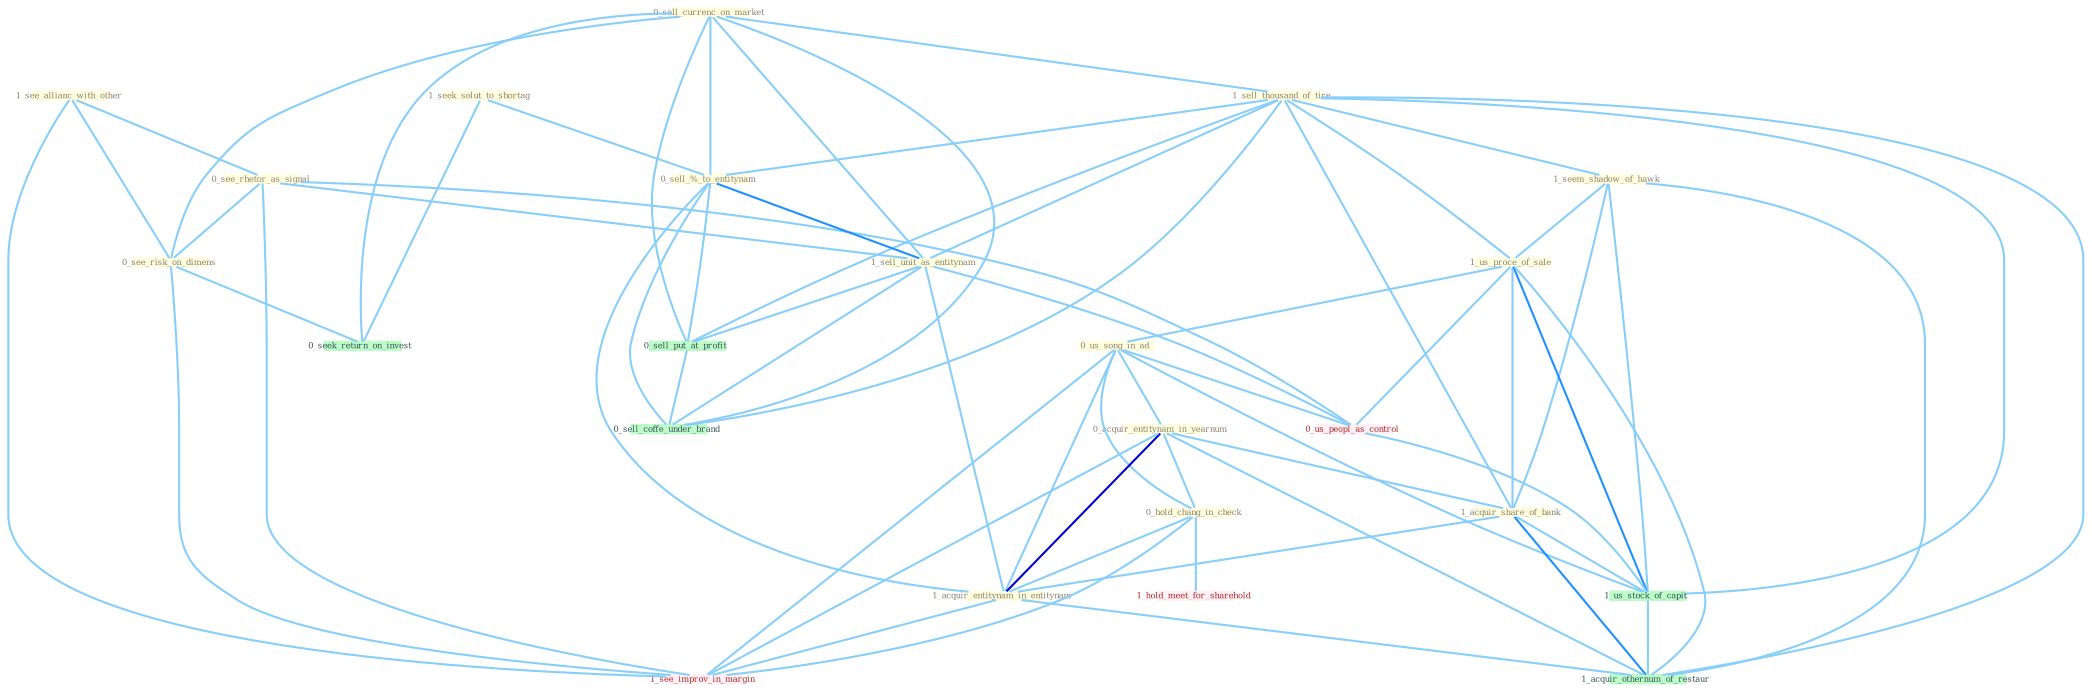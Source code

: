 Graph G{ 
    node
    [shape=polygon,style=filled,width=.5,height=.06,color="#BDFCC9",fixedsize=true,fontsize=4,
    fontcolor="#2f4f4f"];
    {node
    [color="#ffffe0", fontcolor="#8b7d6b"] "1_see_allianc_with_other " "0_sell_currenc_on_market " "1_sell_thousand_of_tire " "1_seem_shadow_of_hawk " "1_us_proce_of_sale " "1_seek_solut_to_shortag " "0_us_song_in_ad " "0_see_rhetor_as_signal " "0_acquir_entitynam_in_yearnum " "0_sell_%_to_entitynam " "0_hold_chang_in_check " "1_acquir_share_of_bank " "1_sell_unit_as_entitynam " "1_acquir_entitynam_in_entitynam " "0_see_risk_on_dimens "}
{node [color="#fff0f5", fontcolor="#b22222"] "0_us_peopl_as_control " "1_see_improv_in_margin " "1_hold_meet_for_sharehold "}
edge [color="#B0E2FF"];

	"1_see_allianc_with_other " -- "0_see_rhetor_as_signal " [w="1", color="#87cefa" ];
	"1_see_allianc_with_other " -- "0_see_risk_on_dimens " [w="1", color="#87cefa" ];
	"1_see_allianc_with_other " -- "1_see_improv_in_margin " [w="1", color="#87cefa" ];
	"0_sell_currenc_on_market " -- "1_sell_thousand_of_tire " [w="1", color="#87cefa" ];
	"0_sell_currenc_on_market " -- "0_sell_%_to_entitynam " [w="1", color="#87cefa" ];
	"0_sell_currenc_on_market " -- "1_sell_unit_as_entitynam " [w="1", color="#87cefa" ];
	"0_sell_currenc_on_market " -- "0_see_risk_on_dimens " [w="1", color="#87cefa" ];
	"0_sell_currenc_on_market " -- "0_sell_put_at_profit " [w="1", color="#87cefa" ];
	"0_sell_currenc_on_market " -- "0_seek_return_on_invest " [w="1", color="#87cefa" ];
	"0_sell_currenc_on_market " -- "0_sell_coffe_under_brand " [w="1", color="#87cefa" ];
	"1_sell_thousand_of_tire " -- "1_seem_shadow_of_hawk " [w="1", color="#87cefa" ];
	"1_sell_thousand_of_tire " -- "1_us_proce_of_sale " [w="1", color="#87cefa" ];
	"1_sell_thousand_of_tire " -- "0_sell_%_to_entitynam " [w="1", color="#87cefa" ];
	"1_sell_thousand_of_tire " -- "1_acquir_share_of_bank " [w="1", color="#87cefa" ];
	"1_sell_thousand_of_tire " -- "1_sell_unit_as_entitynam " [w="1", color="#87cefa" ];
	"1_sell_thousand_of_tire " -- "0_sell_put_at_profit " [w="1", color="#87cefa" ];
	"1_sell_thousand_of_tire " -- "1_us_stock_of_capit " [w="1", color="#87cefa" ];
	"1_sell_thousand_of_tire " -- "0_sell_coffe_under_brand " [w="1", color="#87cefa" ];
	"1_sell_thousand_of_tire " -- "1_acquir_othernum_of_restaur " [w="1", color="#87cefa" ];
	"1_seem_shadow_of_hawk " -- "1_us_proce_of_sale " [w="1", color="#87cefa" ];
	"1_seem_shadow_of_hawk " -- "1_acquir_share_of_bank " [w="1", color="#87cefa" ];
	"1_seem_shadow_of_hawk " -- "1_us_stock_of_capit " [w="1", color="#87cefa" ];
	"1_seem_shadow_of_hawk " -- "1_acquir_othernum_of_restaur " [w="1", color="#87cefa" ];
	"1_us_proce_of_sale " -- "0_us_song_in_ad " [w="1", color="#87cefa" ];
	"1_us_proce_of_sale " -- "1_acquir_share_of_bank " [w="1", color="#87cefa" ];
	"1_us_proce_of_sale " -- "0_us_peopl_as_control " [w="1", color="#87cefa" ];
	"1_us_proce_of_sale " -- "1_us_stock_of_capit " [w="2", color="#1e90ff" , len=0.8];
	"1_us_proce_of_sale " -- "1_acquir_othernum_of_restaur " [w="1", color="#87cefa" ];
	"1_seek_solut_to_shortag " -- "0_sell_%_to_entitynam " [w="1", color="#87cefa" ];
	"1_seek_solut_to_shortag " -- "0_seek_return_on_invest " [w="1", color="#87cefa" ];
	"0_us_song_in_ad " -- "0_acquir_entitynam_in_yearnum " [w="1", color="#87cefa" ];
	"0_us_song_in_ad " -- "0_hold_chang_in_check " [w="1", color="#87cefa" ];
	"0_us_song_in_ad " -- "1_acquir_entitynam_in_entitynam " [w="1", color="#87cefa" ];
	"0_us_song_in_ad " -- "0_us_peopl_as_control " [w="1", color="#87cefa" ];
	"0_us_song_in_ad " -- "1_us_stock_of_capit " [w="1", color="#87cefa" ];
	"0_us_song_in_ad " -- "1_see_improv_in_margin " [w="1", color="#87cefa" ];
	"0_see_rhetor_as_signal " -- "1_sell_unit_as_entitynam " [w="1", color="#87cefa" ];
	"0_see_rhetor_as_signal " -- "0_see_risk_on_dimens " [w="1", color="#87cefa" ];
	"0_see_rhetor_as_signal " -- "0_us_peopl_as_control " [w="1", color="#87cefa" ];
	"0_see_rhetor_as_signal " -- "1_see_improv_in_margin " [w="1", color="#87cefa" ];
	"0_acquir_entitynam_in_yearnum " -- "0_hold_chang_in_check " [w="1", color="#87cefa" ];
	"0_acquir_entitynam_in_yearnum " -- "1_acquir_share_of_bank " [w="1", color="#87cefa" ];
	"0_acquir_entitynam_in_yearnum " -- "1_acquir_entitynam_in_entitynam " [w="3", color="#0000cd" , len=0.6];
	"0_acquir_entitynam_in_yearnum " -- "1_see_improv_in_margin " [w="1", color="#87cefa" ];
	"0_acquir_entitynam_in_yearnum " -- "1_acquir_othernum_of_restaur " [w="1", color="#87cefa" ];
	"0_sell_%_to_entitynam " -- "1_sell_unit_as_entitynam " [w="2", color="#1e90ff" , len=0.8];
	"0_sell_%_to_entitynam " -- "1_acquir_entitynam_in_entitynam " [w="1", color="#87cefa" ];
	"0_sell_%_to_entitynam " -- "0_sell_put_at_profit " [w="1", color="#87cefa" ];
	"0_sell_%_to_entitynam " -- "0_sell_coffe_under_brand " [w="1", color="#87cefa" ];
	"0_hold_chang_in_check " -- "1_acquir_entitynam_in_entitynam " [w="1", color="#87cefa" ];
	"0_hold_chang_in_check " -- "1_see_improv_in_margin " [w="1", color="#87cefa" ];
	"0_hold_chang_in_check " -- "1_hold_meet_for_sharehold " [w="1", color="#87cefa" ];
	"1_acquir_share_of_bank " -- "1_acquir_entitynam_in_entitynam " [w="1", color="#87cefa" ];
	"1_acquir_share_of_bank " -- "1_us_stock_of_capit " [w="1", color="#87cefa" ];
	"1_acquir_share_of_bank " -- "1_acquir_othernum_of_restaur " [w="2", color="#1e90ff" , len=0.8];
	"1_sell_unit_as_entitynam " -- "1_acquir_entitynam_in_entitynam " [w="1", color="#87cefa" ];
	"1_sell_unit_as_entitynam " -- "0_us_peopl_as_control " [w="1", color="#87cefa" ];
	"1_sell_unit_as_entitynam " -- "0_sell_put_at_profit " [w="1", color="#87cefa" ];
	"1_sell_unit_as_entitynam " -- "0_sell_coffe_under_brand " [w="1", color="#87cefa" ];
	"1_acquir_entitynam_in_entitynam " -- "1_see_improv_in_margin " [w="1", color="#87cefa" ];
	"1_acquir_entitynam_in_entitynam " -- "1_acquir_othernum_of_restaur " [w="1", color="#87cefa" ];
	"0_see_risk_on_dimens " -- "0_seek_return_on_invest " [w="1", color="#87cefa" ];
	"0_see_risk_on_dimens " -- "1_see_improv_in_margin " [w="1", color="#87cefa" ];
	"0_us_peopl_as_control " -- "1_us_stock_of_capit " [w="1", color="#87cefa" ];
	"0_sell_put_at_profit " -- "0_sell_coffe_under_brand " [w="1", color="#87cefa" ];
	"1_us_stock_of_capit " -- "1_acquir_othernum_of_restaur " [w="1", color="#87cefa" ];
}